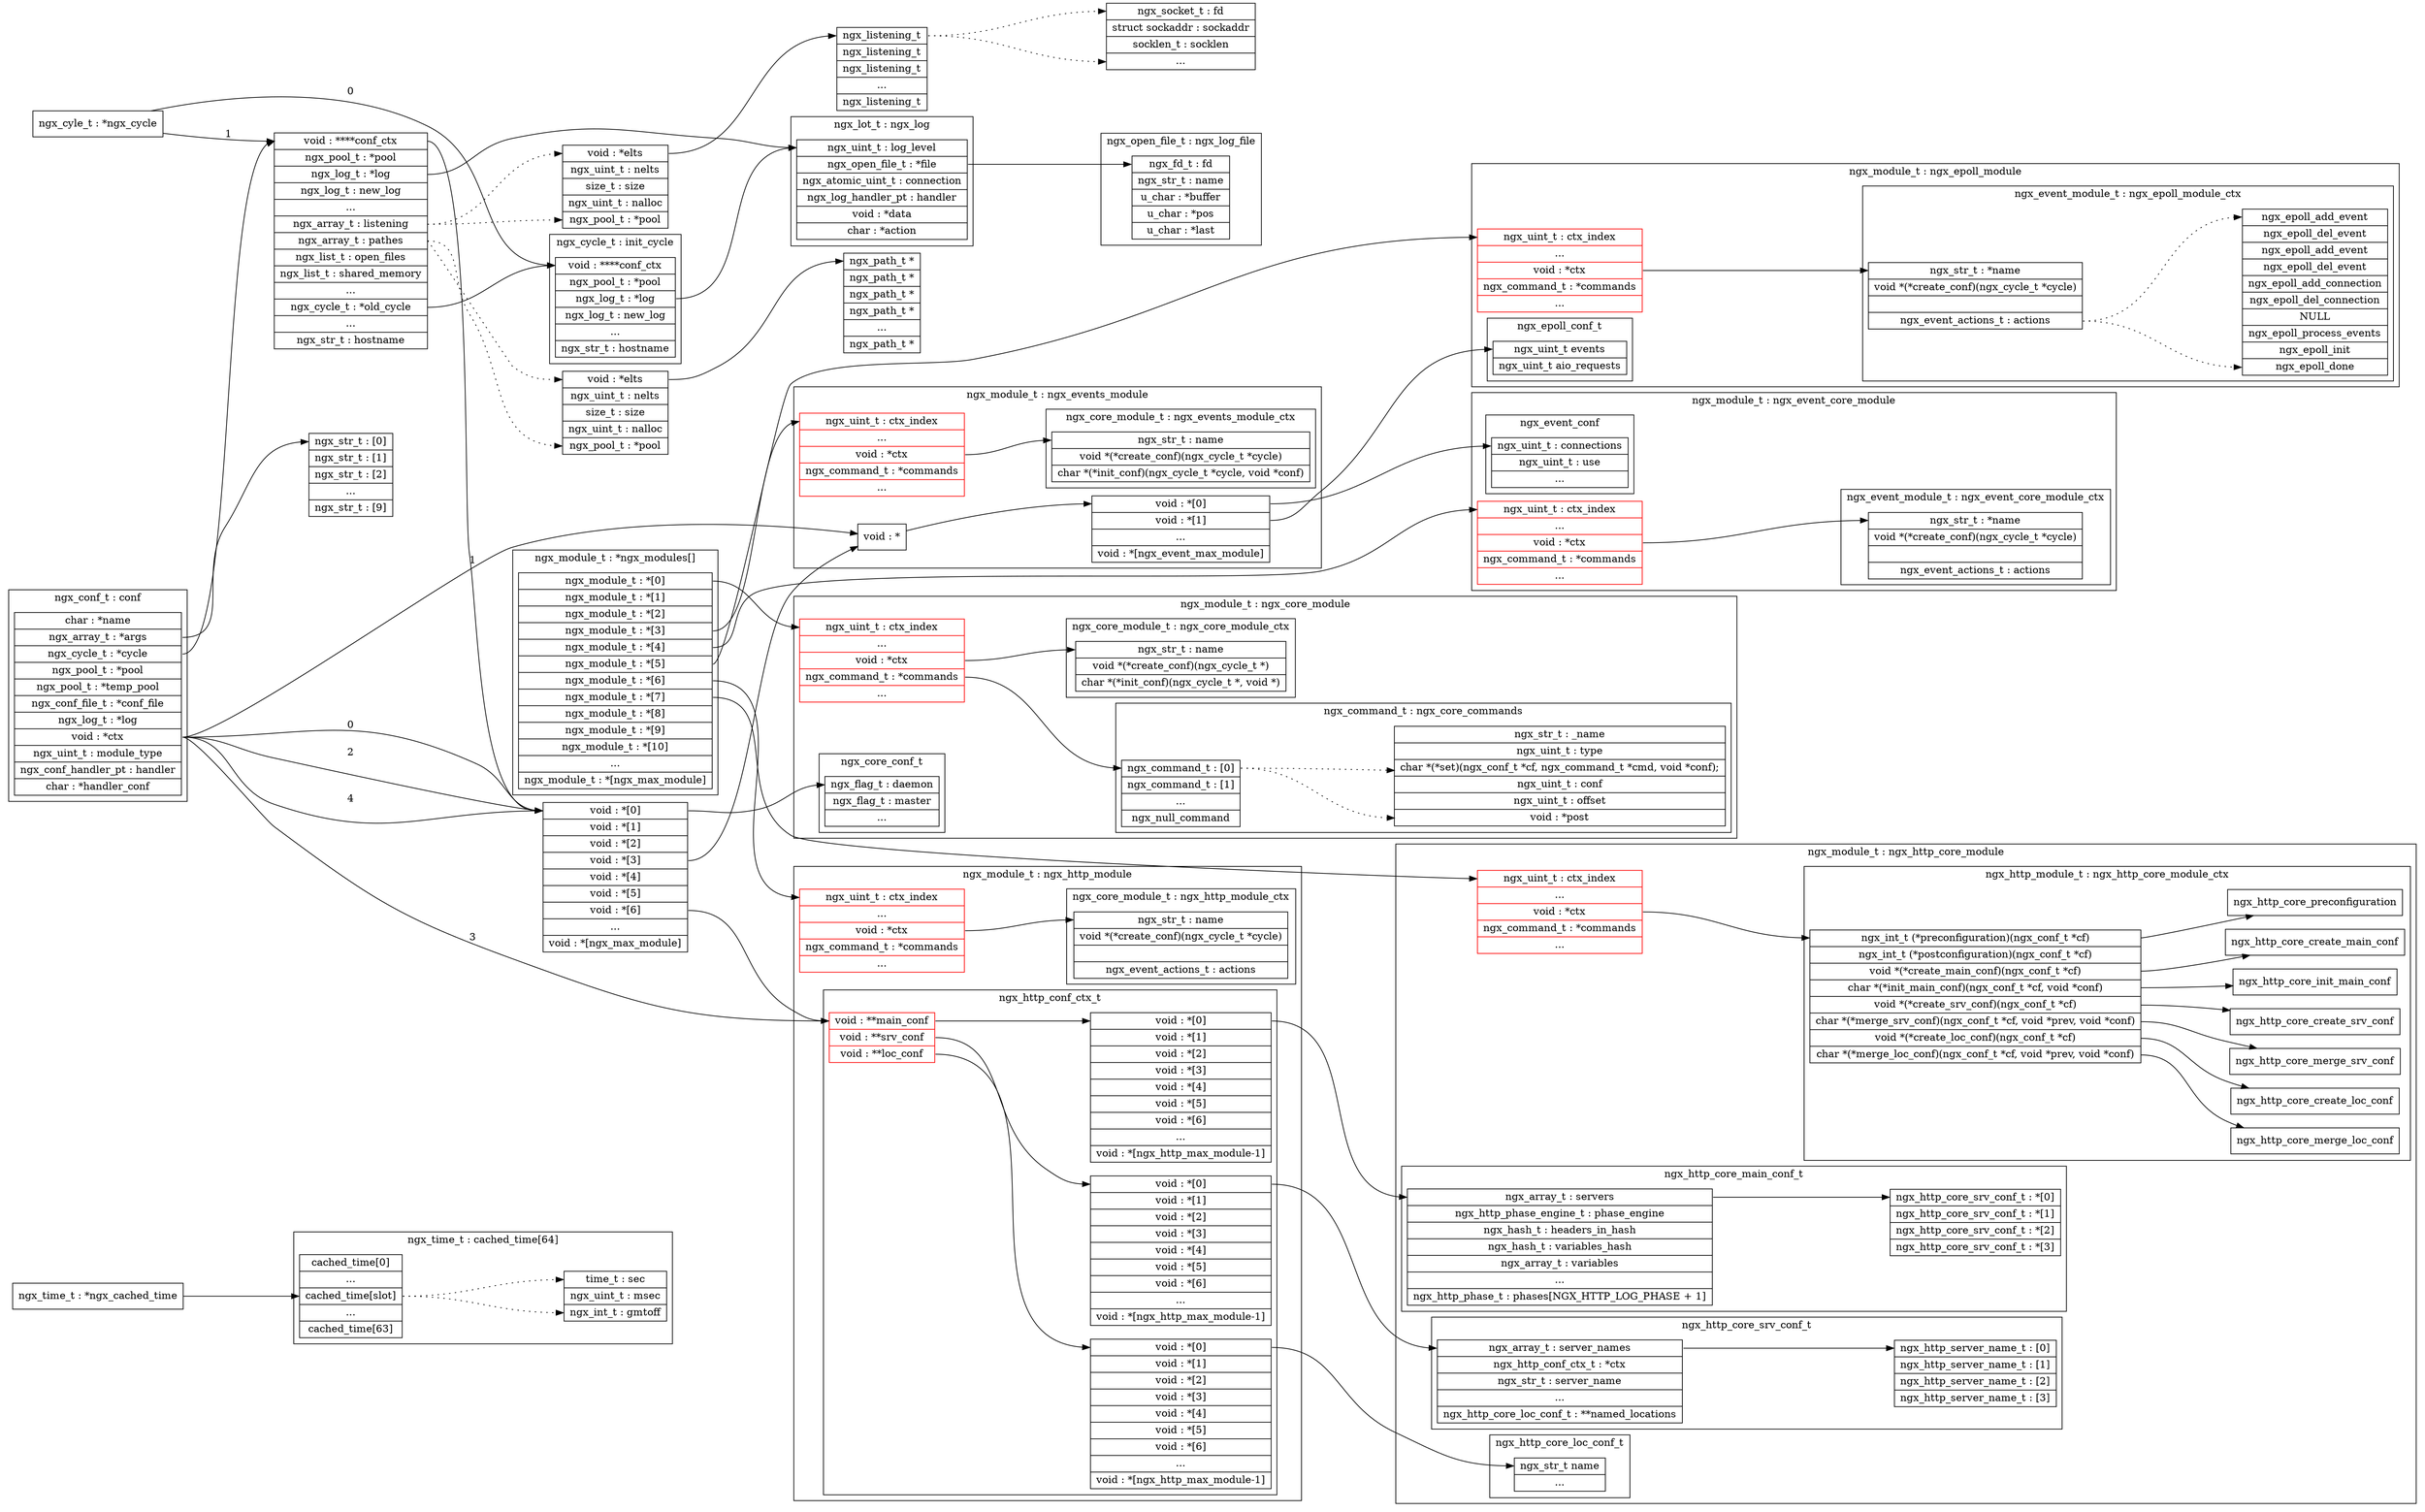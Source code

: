 digraph nginx {
    node [
        shape = "record",
    ];

    rankdir = LR;
    ranksep = 1.6;

    // ngx_cached_time
    n_ngx_cached_time [label = "ngx_time_t : *ngx_cached_time"];

    // cached_time[64]
    subgraph cluster_cached_time_array {
        label = "ngx_time_t : cached_time[64]";

        n_cached_time_array [label = "<0>cached_time[0] | \
                                      <f>... | \
                                      <slot>cached_time[slot] | \
                                      <b>... | \
                                      <63>cached_time[63]"];
        n_cached_time_ngx_time_t [label = "<sec>time_t : sec | \
                                           <msec>ngx_uint_t : msec | \
                                           <gmtoff>ngx_int_t : gmtoff"];

        n_cached_time_array:slot -> n_cached_time_ngx_time_t:sec [
            style = "dotted",
        ];
        n_cached_time_array:slot -> n_cached_time_ngx_time_t:gmtoff [
            style = "dotted",
        ];
    };

    // ngx_log_file
    subgraph cluster_ngx_log_file {
        label = "ngx_open_file_t : ngx_log_file";

        n_ngx_log_file [label = "<fd>ngx_fd_t : fd | \
                                 <_name>ngx_str_t : name | \
                                 <buffer>u_char : *buffer | \
                                 <pos>u_char : *pos | \
                                 <last>u_char : *last"];
    };

    // ngx_log
    subgraph cluster_ngx_log {
        label = "ngx_lot_t : ngx_log";

        n_ngx_log [label = "<log_level>ngx_uint_t : log_level | \
                            <file>ngx_open_file_t : *file | \
                            <connection>ngx_atomic_uint_t : connection | \
                            <handler>ngx_log_handler_pt : handler | \
                            <data>void : *data | \
                            <action>char : *action"];
    };

    // ngx_cycle
    n_ngx_cycle [label = "ngx_cyle_t : *ngx_cycle"];

    // init_cycle
    subgraph cluster_init_cycle {
        label = "ngx_cycle_t : init_cycle";

        n_init_cycle [label = "<conf_ctx>void : ****conf_ctx | \
                               <pool>ngx_pool_t : *pool | \
                               <log>ngx_log_t : *log | \
                               <new_log>ngx_log_t : new_log | \
                               ... | \
                               <hostname>ngx_str_t : hostname"];
    };

    // anonymity_cyle
    n_anonymity_cycle [label = "<conf_ctx>void : ****conf_ctx | \
                                <pool>ngx_pool_t : *pool | \
                                <log>ngx_log_t : *log | \
                                <new_log>ngx_log_t : new_log | \
                                ... | \
                                <listening>ngx_array_t : listening | \
                                <pathes>ngx_array_t : pathes | \
                                <open_files>ngx_list_t : open_files | \
                                <shared_memory>ngx_list_t : shared_memory | \
                                ... | \
                                <old_cycle>ngx_cycle_t : *old_cycle | \
                                ... | \
                                <hostname>ngx_str_t : hostname"];
    n_anonymity_cycle_conf_ctx [label = "<0>void : *[0] | \
                                         <1>void : *[1] | \
                                         <2>void : *[2] | \
                                         <3>void : *[3] | \
                                         <4>void : *[4] | \
                                         <5>void : *[5] | \
                                         <6>void : *[6] | \
                                         ... | \
                                         <ngx_max_moule>void : \
                                             *[ngx_max_module]"];
    n_anonymity_cycle_listening [label = "<elts>void : *elts | \
                                          <nelts>ngx_uint_t : nelts | \
                                          <size>size_t : size | \
                                          <nalloc>ngx_uint_t : nalloc | \
                                          <pool>ngx_pool_t : *pool"];
    n_anonymity_cycle_listening_array [label = "<0>ngx_listening_t | \
                                                <1>ngx_listening_t | \
                                                <1>ngx_listening_t | \
                                                ... | \
                                                <nalloc>ngx_listening_t"];
    n_anonymity_cycle_listening_array_elmt [
        label = "<fd>ngx_socket_t : fd | \
                 <sockaddr>struct sockaddr :  sockaddr | \
                 <socklen>socklen_t : socklen | \
                 <end>..."
    ];
    n_anonymity_cycle_pathes [label = "<elts>void : *elts | \
                                       <nelts>ngx_uint_t : nelts | \
                                       <size>size_t : size | \
                                       <nalloc>ngx_uint_t : nalloc | \
                                       <pool>ngx_pool_t : *pool"];
    n_anonymity_cycle_pathes_array [label = "<0>ngx_path_t * | \
                                             <1>ngx_path_t * | \
                                             <2>ngx_path_t * | \
                                             <3>ngx_path_t * | \
                                             ... | \
                                             <nalloc>ngx_path_t *"];
    n_anonymity_cycle:listening -> n_anonymity_cycle_listening:elts [
        style = "dotted",
    ];
    n_anonymity_cycle:listening -> n_anonymity_cycle_listening:pool [
        style = "dotted",
    ];
    n_anonymity_cycle:pathes -> n_anonymity_cycle_pathes:elts [
        style = "dotted",
    ];
    n_anonymity_cycle:pathes -> n_anonymity_cycle_pathes:pool [
        style = "dotted",
    ];
    n_anonymity_cycle_listening_array:0
        -> n_anonymity_cycle_listening_array_elmt:fd [style = "dotted"];
    n_anonymity_cycle_listening_array:0
        -> n_anonymity_cycle_listening_array_elmt:end [style = "dotted"];

    // ***** ngx_modules {{
    subgraph cluster_ngx_modules {
        label = "ngx_module_t : *ngx_modules[]";

        n_ngx_modules [label = "<0>ngx_module_t : *[0] | \
                                <1>ngx_module_t : *[1] | \
                                <2>ngx_module_t : *[2] | \
                                <3>ngx_module_t : *[3] | \
                                <4>ngx_module_t : *[4] | \
                                <5>ngx_module_t : *[5] | \
                                <6>ngx_module_t : *[6] | \
                                <7>ngx_module_t : *[7] | \
                                <8>ngx_module_t : *[8] | \
                                <9>ngx_module_t : *[9] | \
                                <10>ngx_module_t : *[10] | \
                                ... | \
                                <ngx_max_module>ngx_module_t : \
                                    *[ngx_max_module]"];
    };

    // ngx_core_module
    subgraph cluster_ngx_core_module {
        label = "ngx_module_t : ngx_core_module";

        subgraph cluster_ngx_core_conf_t {
            label = "ngx_core_conf_t";

            n_ngx_core_conf [label = "<daemon>ngx_flag_t : daemon | \
                                      <master>ngx_flag_t : master | \
                                      <end>..."];
        };
        subgraph cluster_ngx_core_module_ctx {
            label = "ngx_core_module_t : ngx_core_module_ctx";

            n_ngx_core_module_ctx [
                label = "<_name>ngx_str_t : name | \
                         <create_conf>void *(*create_conf)(ngx_cycle_t *) | \
                         <init_conf>char *(*init_conf)(ngx_cycle_t *, void *)"
            ];
        };
        subgraph cluster_ngx_core_commands {
            label = "ngx_command_t : ngx_core_commands";

            n_ngx_core_commands [
                label = "<0>ngx_command_t : [0] | \
                         <1>ngx_command_t : [1] | \
                         ... | \
                         <end>ngx_null_command",
            ];
            n_ngx_core_commands_elmt [
                label = "<name>ngx_str_t : _name | \
                         <type>ngx_uint_t : type | \
                         <set>char *(*set)(ngx_conf_t *cf, \
                                           ngx_command_t *cmd, \
                                           void *conf); | \
                         <conf>ngx_uint_t : conf | \
                         <offset>ngx_uint_t : offset | \
                         <post>void : *post",
            ];
            n_ngx_core_commands:0 -> n_ngx_core_commands_elmt:_name [
                style = "dotted",
            ]
            n_ngx_core_commands:0 -> n_ngx_core_commands_elmt:post [
                style = "dotted",
            ]
        };
        n_ngx_core_module [
            label = "<ctx_index>ngx_uint_t : ctx_index | \
                     ... | \
                     <ctx>void : *ctx | \
                     <commands>ngx_command_t : *commands | \
                     ...",
            color = "red",
        ];

        n_ngx_core_module:ctx -> n_ngx_core_module_ctx:_name;
        n_ngx_core_module:commands -> n_ngx_core_commands:0;
    };

    // ngx_events_module
    subgraph cluster_ngx_events_module {
        label = "ngx_module_t : ngx_events_module";

        n_ngx_events_module [
            label = "<ctx_index>ngx_uint_t : ctx_index | \
                     ... | \
                     <ctx>void : *ctx | \
                     <commands>ngx_command_t : *commands | \
                     ...",
            color = "red",
        ];
        subgraph cluster_ngx_events_module_ctx {
            label = "ngx_core_module_t : ngx_events_module_ctx";

            n_ngx_events_module_ctx [
                label = "<_name>ngx_str_t : name | \
                         <create_conf>void \
                             *(*create_conf)(ngx_cycle_t *cycle) | \
                         <init_conf>char *(*init_conf)(ngx_cycle_t *cycle, \
                                                       void *conf)",
            ];
        };
        n_ngx_events_module_ctx_array [
            label = "<0>void : *[0] | \
                     <1>void : *[1] | \
                     ... | \
                     <ngx_event_max_module>void : *[ngx_event_max_module]",
        ];
        n_ngx_events_module_ctx_ptr [
            label = "void : *",
        ];

        n_ngx_events_module_ctx_ptr -> n_ngx_events_module_ctx_array:0;
        n_ngx_events_module:ctx -> n_ngx_events_module_ctx:_name;
    };

    // ngx_event_core_module
    subgraph cluster_ngx_event_core_module {
        label = "ngx_module_t : ngx_event_core_module";

        n_ngx_event_core_module [
            label = "<ctx_index>ngx_uint_t : ctx_index | \
                     ... | \
                     <ctx>void : *ctx | \
                     <commands>ngx_command_t : *commands | \
                     ...",
            color = "red",
        ];
        subgraph cluster_ngx_event_module_ctx {
            label = "ngx_event_module_t : ngx_event_core_module_ctx";

            n_ngx_event_core_module_ctx [
                label = "<name>ngx_str_t : *name | \
                         <create_conf>void \
                             *(*create_conf)(ngx_cycle_t *cycle) | \
                         <init_conf> | \
                         <actions>ngx_event_actions_t : actions",
            ];
        };
        subgraph cluster_ngx_event_conf_t {
            label = "ngx_event_conf";

            n_ngx_event_conf [
                label = "<connections>ngx_uint_t : connections | \
                         <use>ngx_uint_t : use | \
                         <end>...",
            ];
        };

        n_ngx_event_core_module:ctx -> n_ngx_event_core_module_ctx:name;
    };

    // ngx_epoll_module
    subgraph cluster_ngx_epoll_module {
        label = "ngx_module_t : ngx_epoll_module";

        n_ngx_epoll_module [
            label = "<ctx_index>ngx_uint_t : ctx_index | \
                     ... | \
                     <ctx>void : *ctx | \
                     <commands>ngx_command_t : *commands | \
                     ...",
            color = "red",
        ];
        subgraph cluster_ngx_epoll_ctx {
            label = "ngx_event_module_t : ngx_epoll_module_ctx";

            n_ngx_epoll_module_ctx [
                label = "<name>ngx_str_t : *name | \
                         <create_conf>void \
                             *(*create_conf)(ngx_cycle_t *cycle) | \
                         <init_conf> | \
                         <actions>ngx_event_actions_t : actions",
            ];
            n_ngx_epoll_module_ctx_actions [
                label = "<ngx_epoll_add_event>ngx_epoll_add_event | \
                         <ngx_epoll_del_event>ngx_epoll_del_event | \
                         <ngx_epoll_add_event>ngx_epoll_add_event | \
                         <ngx_epoll_del_event>ngx_epoll_del_event | \
                         <ngx_epoll_add_connection>ngx_epoll_add_connection | \
                         <ngx_epoll_del_connection>ngx_epoll_del_connection | \
                         <NULL>NULL | \
                         <ngx_epoll_process_events>ngx_epoll_process_events | \
                         <ngx_epoll_init>ngx_epoll_init | \
                         <ngx_epoll_done>ngx_epoll_done",
            ];

            n_ngx_epoll_module_ctx:actions
                -> n_ngx_epoll_module_ctx_actions:ngx_epoll_add_event [
                style = "dotted",
            ];
            n_ngx_epoll_module_ctx:actions
                -> n_ngx_epoll_module_ctx_actions:ngx_epoll_done [
                style = "dotted",
            ];
        };
        subgraph cluster_ngx_epoll_conf_t {
            label = "ngx_epoll_conf_t";

            n_ngx_epoll_conf [label = "<events>ngx_uint_t events | \
                                       <aio_requests>ngx_uint_t aio_requests"];
        };

        n_ngx_epoll_module:ctx -> n_ngx_epoll_module_ctx:name;
    };

    // ngx_http_module
    subgraph cluster_ngx_http_module {
        label = "ngx_module_t : ngx_http_module";

        n_ngx_http_module [
            label = "<ctx_index>ngx_uint_t : ctx_index | \
                     ... | \
                     <ctx>void : *ctx | \
                     <commands>ngx_command_t : *commands | \
                     ...",
            color = "red",
        ];
        subgraph cluster_ngx_http_module_ctx {
            label = "ngx_core_module_t : ngx_http_module_ctx";

            n_ngx_http_module_ctx [
                label = "<_name>ngx_str_t : name | \
                         <create_conf>void \
                             *(*create_conf)(ngx_cycle_t *cycle) | \
                         <init_conf> | \
                         <actions>ngx_event_actions_t : actions",
            ];
        };
        subgraph cluster_ngx_http_conf_ctx {
            label = "ngx_http_conf_ctx_t";

            n_ngx_http_conf_ctx [
                label = "<main_conf>void : **main_conf | \
                         <srv_conf>void : **srv_conf | \
                         <loc_conf>void : **loc_conf",
                color = "red",
            ];
            n_ngx_http_conf_ctx_main_conf_array [
                label = "<0>void : *[0] | \
                         <1>void : *[1] | \
                         <2>void : *[2] | \
                         <3>void : *[3] | \
                         <4>void : *[4] | \
                         <5>void : *[5] | \
                         <6>void : *[6] | \
                         ... | \
                         <ngx_http_max_module - 1>void : \
                             *[ngx_http_max_module-1]",
            ];
            n_ngx_http_conf_ctx_srv_conf_array [
                label = "<0>void : *[0] | \
                         <1>void : *[1] | \
                         <2>void : *[2] | \
                         <3>void : *[3] | \
                         <4>void : *[4] | \
                         <5>void : *[5] | \
                         <6>void : *[6] | \
                         ... | \
                         <ngx_http_max_module - 1>void : \
                             *[ngx_http_max_module-1]",
            ];
            n_ngx_http_conf_ctx_loc_conf_array [
                label = "<0>void : *[0] | \
                         <1>void : *[1] | \
                         <2>void : *[2] | \
                         <3>void : *[3] | \
                         <4>void : *[4] | \
                         <5>void : *[5] | \
                         <6>void : *[6] | \
                         ... | \
                         <ngx_http_max_module - 1>void : \
                             *[ngx_http_max_module-1]",
            ];

            n_ngx_http_conf_ctx:main_conf
                -> n_ngx_http_conf_ctx_main_conf_array:0;
            n_ngx_http_conf_ctx:srv_conf
                -> n_ngx_http_conf_ctx_srv_conf_array:0;
            n_ngx_http_conf_ctx:loc_conf
                -> n_ngx_http_conf_ctx_loc_conf_array:0;
        };

        n_ngx_http_module:ctx -> n_ngx_http_module_ctx:_name;
    };

    // ngx_http_core_module
    subgraph cluster_ngx_http_core_module {
        label = "ngx_module_t : ngx_http_core_module";

        n_ngx_http_core_module [
            label = "<ctx_index>ngx_uint_t : ctx_index | \
                     ... | \
                     <ctx>void : *ctx | \
                     <commands>ngx_command_t : *commands | \
                     ...",
            color = "red",
        ];
        subgraph cluster_ngx_http_core_module_ctx {
            label = "ngx_http_module_t : ngx_http_core_module_ctx";

            n_ngx_http_core_module_ctx [
                label = "<preconfiguration>ngx_int_t \
                             (*preconfiguration)(ngx_conf_t *cf) | \
                         <postconfiguration>ngx_int_t \
                             (*postconfiguration)(ngx_conf_t *cf) | \
                         <create_main_conf>void \
                             *(*create_main_conf)(ngx_conf_t *cf) | \
                         <init_main_conf>char \
                             *(*init_main_conf)(ngx_conf_t *cf, \
                                                void *conf) | \
                         <create_srv_conf>void \
                             *(*create_srv_conf)(ngx_conf_t *cf) | \
                         <merge_srv_conf>char \
                             *(*merge_srv_conf)(ngx_conf_t *cf, \
                                                void *prev, \
                                                void *conf) | \
                         <create_loc_conf>void \
                             *(*create_loc_conf)(ngx_conf_t *cf) | \
                         <merge_loc_conf>char \
                             *(*merge_loc_conf)(ngx_conf_t *cf, \
                                                void *prev, \
                                                void *conf)",
            ];
            n_ngx_http_core_module_ctx:preconfiguration
                -> ngx_http_core_preconfiguration;
            n_ngx_http_core_module_ctx:create_main_conf
                -> ngx_http_core_create_main_conf;
            n_ngx_http_core_module_ctx:init_main_conf
                -> ngx_http_core_init_main_conf;
            n_ngx_http_core_module_ctx:create_srv_conf
                -> ngx_http_core_create_srv_conf;
            n_ngx_http_core_module_ctx:merge_srv_conf
                -> ngx_http_core_merge_srv_conf;
            n_ngx_http_core_module_ctx:create_loc_conf
                -> ngx_http_core_create_loc_conf;
            n_ngx_http_core_module_ctx:merge_loc_conf
                -> ngx_http_core_merge_loc_conf;
        };
        subgraph cluster_ngx_http_core_main_conf {
            label = "ngx_http_core_main_conf_t";

            n_ngx_http_core_main_conf [
                label = "<servers>ngx_array_t : servers | \
                         <phase_engine>ngx_http_phase_engine_t \
                             : phase_engine | \
                         <headers_in_hash>ngx_hash_t : headers_in_hash | \
                         <variables_hash>ngx_hash_t : variables_hash | \
                         <variables>ngx_array_t : variables | \
                         ... | \
                         <phases>ngx_http_phase_t \
                             : phases[NGX_HTTP_LOG_PHASE + 1]",
            ];

            n_ngx_http_core_main_conf_servers [
                label = "<0>ngx_http_core_srv_conf_t : *[0] | \
                         <1>ngx_http_core_srv_conf_t : *[1] | \
                         <2>ngx_http_core_srv_conf_t : *[2] | \
                         <3>ngx_http_core_srv_conf_t : *[3]",
            ];

            n_ngx_http_core_main_conf:servers
                -> n_ngx_http_core_main_conf_servers:0;
            n_ngx_http_conf_ctx_main_conf_array:0
                -> n_ngx_http_core_main_conf:servers;
        };
        subgraph cluster_ngx_http_core_srv_conf {
            label = "ngx_http_core_srv_conf_t";

            n_ngx_http_core_srv_conf [
                label = "<server_names>ngx_array_t : server_names | \
                         <ctx>ngx_http_conf_ctx_t : *ctx | \
                         <server_name>ngx_str_t : server_name | \
                         ... | \
                         <named_locations>ngx_http_core_loc_conf_t \
                             : **named_locations",
            ];
            n_ngx_http_core_srv_conf_server_names [
                label = "<0>ngx_http_server_name_t : [0] | \
                         <1>ngx_http_server_name_t : [1] | \
                         <2>ngx_http_server_name_t : [2] | \
                         <3>ngx_http_server_name_t : [3]",
            ];

            n_ngx_http_core_srv_conf:server_names
                -> n_ngx_http_core_srv_conf_server_names:0;
            n_ngx_http_conf_ctx_srv_conf_array:0
                -> n_ngx_http_core_srv_conf:server_names;
        };
        subgraph cluster_ngx_http_core_loc_conf {
            label = "ngx_http_core_loc_conf_t";

            n_ngx_http_core_loc_conf [
                label = "<_name>ngx_str_t name | \
                         ...",

            ];

            n_ngx_http_conf_ctx_loc_conf_array:0
                -> n_ngx_http_core_loc_conf:_name;
        };

        n_ngx_http_core_module:ctx
            -> n_ngx_http_core_module_ctx:preconfiguration;
    };

    n_ngx_events_module_ctx_array:0 -> n_ngx_event_conf:connections;
    n_ngx_events_module_ctx_array:1 -> n_ngx_epoll_conf:events;

    n_ngx_modules:0 -> n_ngx_core_module:ctx_index;
    n_ngx_modules:3 -> n_ngx_events_module:ctx_index;
    n_ngx_modules:4 -> n_ngx_event_core_module:ctx_index;
    n_ngx_modules:5 -> n_ngx_epoll_module:ctx_index;
    n_ngx_modules:6 -> n_ngx_http_module:ctx_index;
    n_ngx_modules:7 -> n_ngx_http_core_module:ctx_index;

    // }} ngx_modules *****

    // conf
    subgraph cluster_conf {
        label = "ngx_conf_t : conf";

        n_conf [label = "<_name>char : *name | \
                         <args>ngx_array_t : *args | \
                         <cycle>ngx_cycle_t : *cycle | \
                         <pool>ngx_pool_t : *pool | \
                         <temp_pool>ngx_pool_t : *temp_pool | \
                         <conf_file>ngx_conf_file_t : *conf_file | \
                         <log>ngx_log_t : *log | \
                         <ctx>void : *ctx | \
                         <module_type>ngx_uint_t : module_type | \
                         <handler>ngx_conf_handler_pt : handler | \
                         <handler_conf>char : *handler_conf"];
    };
    n_conf_args [label = "<0>ngx_str_t : [0] | \
                          <1>ngx_str_t : [1] | \
                          <2>ngx_str_t : [2] | \
                          ... | \
                          <9>ngx_str_t : [9]"];

    // ********** relationship **********
    n_ngx_cached_time -> n_cached_time_array:slot;

    n_ngx_log:file -> n_ngx_log_file:fd;

    n_init_cycle:log -> n_ngx_log:log_level;
    n_ngx_cycle -> n_init_cycle:conf_ctx [label = "0"];
    n_ngx_cycle -> n_anonymity_cycle:conf_ctx [label = "1"];
    n_anonymity_cycle:conf_ctx -> n_anonymity_cycle_conf_ctx:0;
    n_anonymity_cycle_conf_ctx:0 -> n_ngx_core_conf:daemon;
    n_anonymity_cycle_conf_ctx:3 -> n_ngx_events_module_ctx_ptr;
    n_anonymity_cycle_conf_ctx:6 -> n_ngx_http_conf_ctx:main_conf;
    n_anonymity_cycle:log -> n_ngx_log:log_level;
    n_anonymity_cycle:old_cycle -> n_init_cycle:conf_ctx;
    n_anonymity_cycle_pathes:elts -> n_anonymity_cycle_pathes_array:0;
    n_anonymity_cycle_listening:elts -> n_anonymity_cycle_listening_array:0;

    n_conf:args -> n_conf_args:0;
    n_conf:ctx -> n_anonymity_cycle_conf_ctx:0 [label = "0"];
    n_conf:ctx -> n_ngx_events_module_ctx_ptr [label = "1"];
    n_conf:ctx -> n_anonymity_cycle_conf_ctx:0 [label = "2"];
    n_conf:ctx -> n_ngx_http_conf_ctx:main_conf [label = "3"];
    n_conf:ctx -> n_anonymity_cycle_conf_ctx:0 [label = "4"];
    n_conf:cycle -> n_anonymity_cycle:conf_ctx;
}
